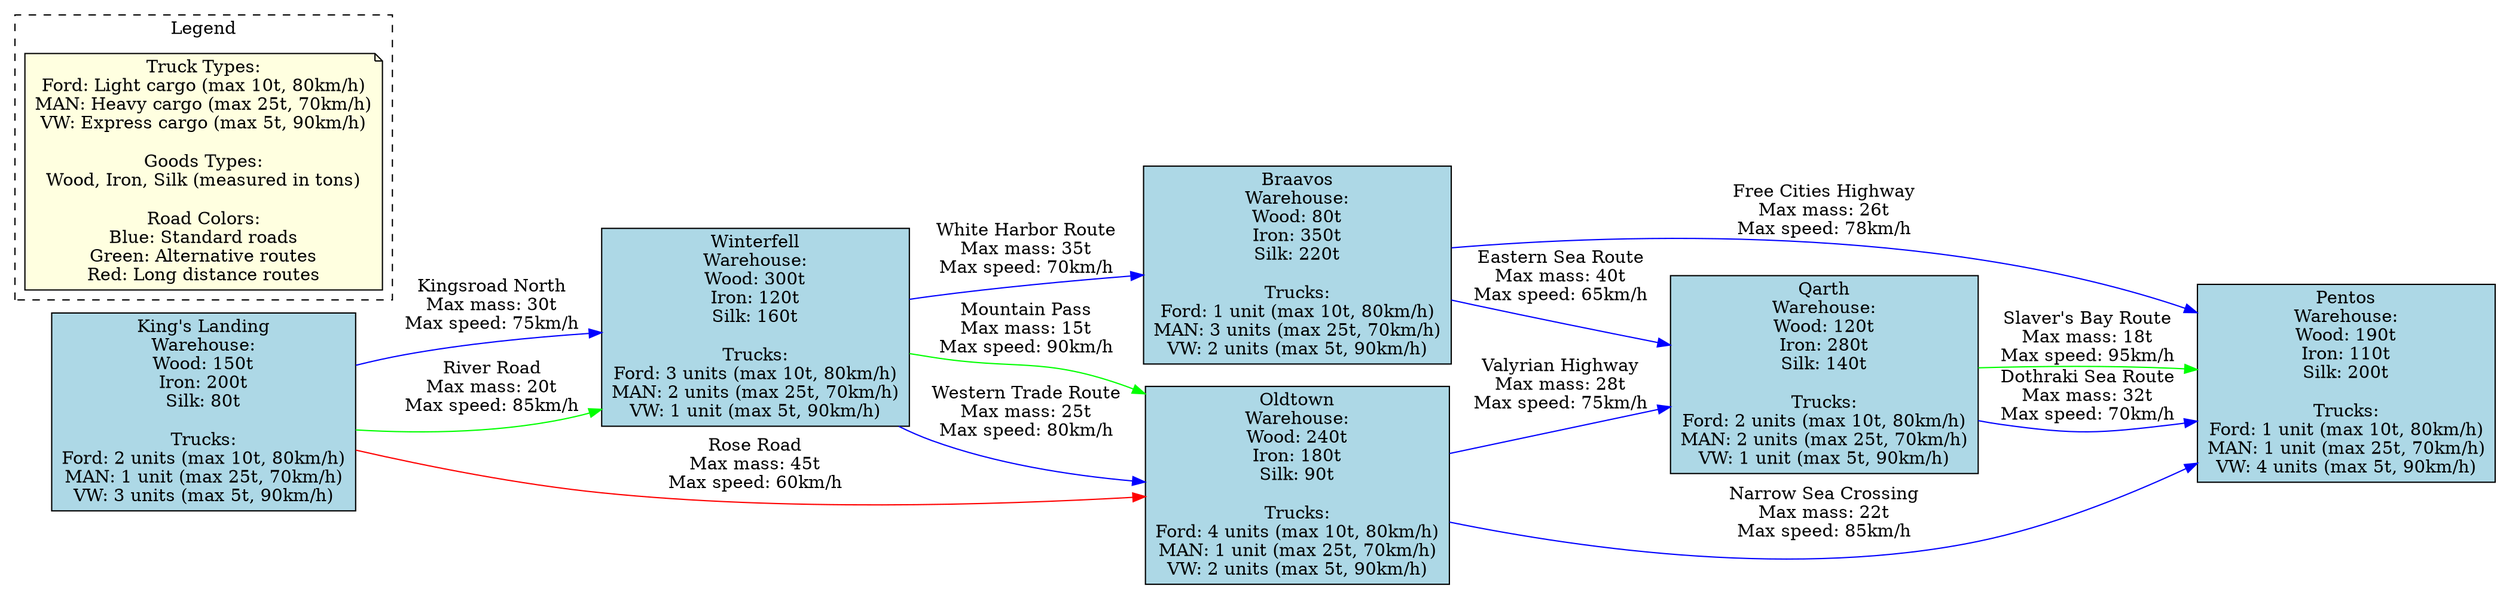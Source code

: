 digraph transport_network {
    // Graph settings
    rankdir=LR;
    node [shape=box, style=filled, fillcolor=lightblue];
    edge [color=gray];

    // City nodes with warehouse goods (in tons) and truck fleet
    KingsLanding [label="King's Landing\nWarehouse:\nWood: 150t\nIron: 200t\nSilk: 80t\n\nTrucks:\nFord: 2 units (max 10t, 80km/h)\nMAN: 1 unit (max 25t, 70km/h)\nVW: 3 units (max 5t, 90km/h)"];

    Winterfell [label="Winterfell\nWarehouse:\nWood: 300t\nIron: 120t\nSilk: 160t\n\nTrucks:\nFord: 3 units (max 10t, 80km/h)\nMAN: 2 units (max 25t, 70km/h)\nVW: 1 unit (max 5t, 90km/h)"];

    Braavos [label="Braavos\nWarehouse:\nWood: 80t\nIron: 350t\nSilk: 220t\n\nTrucks:\nFord: 1 unit (max 10t, 80km/h)\nMAN: 3 units (max 25t, 70km/h)\nVW: 2 units (max 5t, 90km/h)"];

    Oldtown [label="Oldtown\nWarehouse:\nWood: 240t\nIron: 180t\nSilk: 90t\n\nTrucks:\nFord: 4 units (max 10t, 80km/h)\nMAN: 1 unit (max 25t, 70km/h)\nVW: 2 units (max 5t, 90km/h)"];

    Qarth [label="Qarth\nWarehouse:\nWood: 120t\nIron: 280t\nSilk: 140t\n\nTrucks:\nFord: 2 units (max 10t, 80km/h)\nMAN: 2 units (max 25t, 70km/h)\nVW: 1 unit (max 5t, 90km/h)"];

    Pentos [label="Pentos\nWarehouse:\nWood: 190t\nIron: 110t\nSilk: 200t\n\nTrucks:\nFord: 1 unit (max 10t, 80km/h)\nMAN: 1 unit (max 25t, 70km/h)\nVW: 4 units (max 5t, 90km/h)"];

    // Roads between cities with capacity and speed limits
    // Road 1: King's Landing to Winterfell
    KingsLanding -> Winterfell [label="Kingsroad North\nMax mass: 30t\nMax speed: 75km/h", color=blue];

    // Road 2: King's Landing to Winterfell (alternative route)
    KingsLanding -> Winterfell [label="River Road\nMax mass: 20t\nMax speed: 85km/h", color=green];

    // Road 3: Winterfell to Braavos
    Winterfell -> Braavos [label="White Harbor Route\nMax mass: 35t\nMax speed: 70km/h", color=blue];

    // Road 4: Winterfell to Oldtown
    Winterfell -> Oldtown [label="Western Trade Route\nMax mass: 25t\nMax speed: 80km/h", color=blue];

    // Road 5: Winterfell to Oldtown (alternative route)
    Winterfell -> Oldtown [label="Mountain Pass\nMax mass: 15t\nMax speed: 90km/h", color=green];

    // Road 6: Braavos to Qarth
    Braavos -> Qarth [label="Eastern Sea Route\nMax mass: 40t\nMax speed: 65km/h", color=blue];

    // Road 7: Oldtown to Qarth
    Oldtown -> Qarth [label="Valyrian Highway\nMax mass: 28t\nMax speed: 75km/h", color=blue];

    // Road 8: Oldtown to Pentos
    Oldtown -> Pentos [label="Narrow Sea Crossing\nMax mass: 22t\nMax speed: 85km/h", color=blue];

    // Road 9: Qarth to Pentos
    Qarth -> Pentos [label="Dothraki Sea Route\nMax mass: 32t\nMax speed: 70km/h", color=blue];

    // Road 10: Qarth to Pentos (alternative route)
    Qarth -> Pentos [label="Slaver's Bay Route\nMax mass: 18t\nMax speed: 95km/h", color=green];

    // Road 11: King's Landing to Oldtown (long distance route)
    KingsLanding -> Oldtown [label="Rose Road\nMax mass: 45t\nMax speed: 60km/h", color=red];

    // Road 12: Braavos to Pentos (connecting route)
    Braavos -> Pentos [label="Free Cities Highway\nMax mass: 26t\nMax speed: 78km/h", color=blue];

    // Legend
    subgraph cluster_legend {
        label="Legend";
        style=dashed;
        fillcolor=lightyellow;

        legend [label="Truck Types:\nFord: Light cargo (max 10t, 80km/h)\nMAN: Heavy cargo (max 25t, 70km/h)\nVW: Express cargo (max 5t, 90km/h)\n\nGoods Types:\nWood, Iron, Silk (measured in tons)\n\nRoad Colors:\nBlue: Standard roads\nGreen: Alternative routes\nRed: Long distance routes", shape=note, fillcolor=lightyellow];
    }
}
